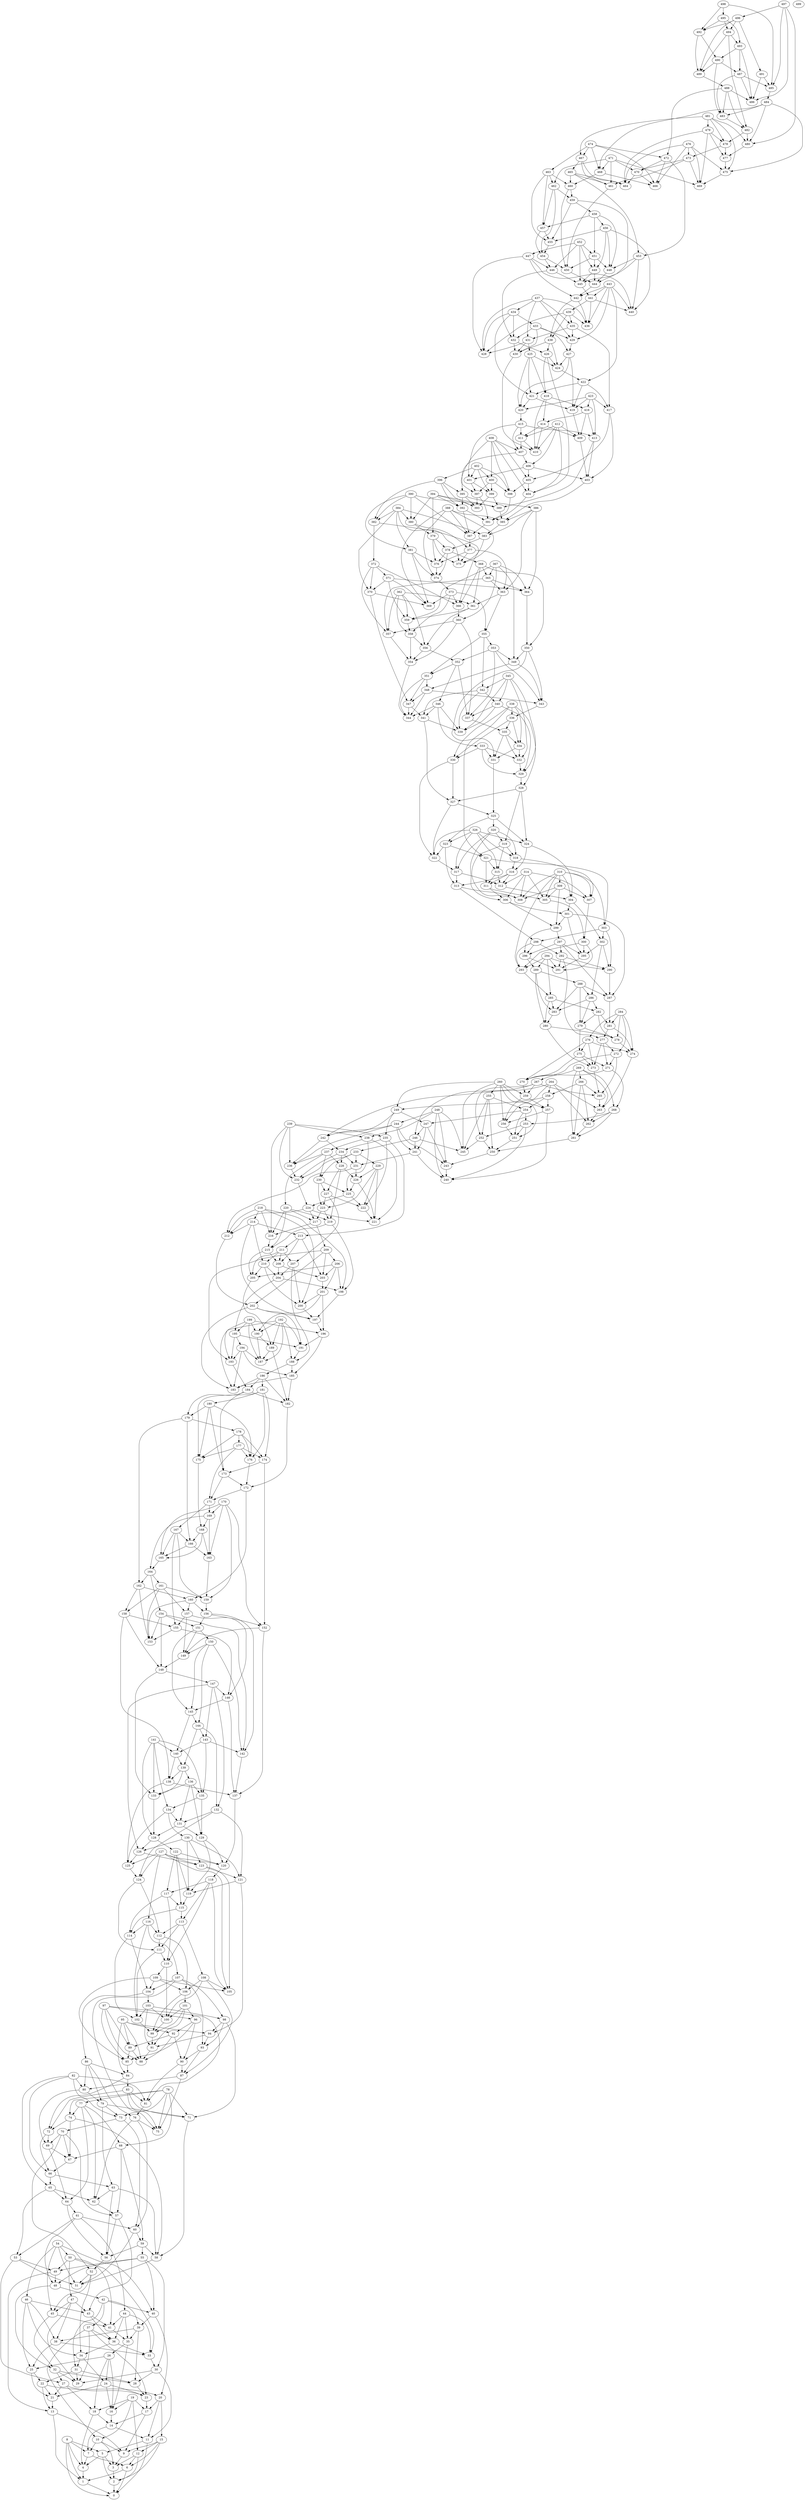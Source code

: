 digraph my_graph {
0;
1;
2;
3;
4;
5;
6;
7;
8;
9;
10;
11;
12;
13;
14;
15;
16;
17;
18;
19;
20;
21;
22;
23;
24;
25;
26;
27;
28;
29;
30;
31;
32;
33;
34;
35;
36;
37;
38;
39;
40;
41;
42;
43;
44;
45;
46;
47;
48;
49;
50;
51;
52;
53;
54;
55;
56;
57;
58;
59;
60;
61;
62;
63;
64;
65;
66;
67;
68;
69;
70;
71;
72;
73;
74;
75;
76;
77;
78;
79;
80;
81;
82;
83;
84;
85;
86;
87;
88;
89;
90;
91;
92;
93;
94;
95;
96;
97;
98;
99;
100;
101;
102;
103;
104;
105;
106;
107;
108;
109;
110;
111;
112;
113;
114;
115;
116;
117;
118;
119;
120;
121;
122;
123;
124;
125;
126;
127;
128;
129;
130;
131;
132;
133;
134;
135;
136;
137;
138;
139;
140;
141;
142;
143;
144;
145;
146;
147;
148;
149;
150;
151;
152;
153;
154;
155;
156;
157;
158;
159;
160;
161;
162;
163;
164;
165;
166;
167;
168;
169;
170;
171;
172;
173;
174;
175;
176;
177;
178;
179;
180;
181;
182;
183;
184;
185;
186;
187;
188;
189;
190;
191;
192;
193;
194;
195;
196;
197;
198;
199;
200;
201;
202;
203;
204;
205;
206;
207;
208;
209;
210;
211;
212;
213;
214;
215;
216;
217;
218;
219;
220;
221;
222;
223;
224;
225;
226;
227;
228;
229;
230;
231;
232;
233;
234;
235;
236;
237;
238;
239;
240;
241;
242;
243;
244;
245;
246;
247;
248;
249;
250;
251;
252;
253;
254;
255;
256;
257;
258;
259;
260;
261;
262;
263;
264;
265;
266;
267;
268;
269;
270;
271;
272;
273;
274;
275;
276;
277;
278;
279;
280;
281;
282;
283;
284;
285;
286;
287;
288;
289;
290;
291;
292;
293;
294;
295;
296;
297;
298;
299;
300;
301;
302;
303;
304;
305;
306;
307;
308;
309;
310;
311;
312;
313;
314;
315;
316;
317;
318;
319;
320;
321;
322;
323;
324;
325;
326;
327;
328;
329;
330;
331;
332;
333;
334;
335;
336;
337;
338;
339;
340;
341;
342;
343;
344;
345;
346;
347;
348;
349;
350;
351;
352;
353;
354;
355;
356;
357;
358;
359;
360;
361;
362;
363;
364;
365;
366;
367;
368;
369;
370;
371;
372;
373;
374;
375;
376;
377;
378;
379;
380;
381;
382;
383;
384;
385;
386;
387;
388;
389;
390;
391;
392;
393;
394;
395;
396;
397;
398;
399;
400;
401;
402;
403;
404;
405;
406;
407;
408;
409;
410;
411;
412;
413;
414;
415;
416;
417;
418;
419;
420;
421;
422;
423;
424;
425;
426;
427;
428;
429;
430;
431;
432;
433;
434;
435;
436;
437;
438;
439;
440;
441;
442;
443;
444;
445;
446;
447;
448;
449;
450;
451;
452;
453;
454;
455;
456;
457;
458;
459;
460;
461;
462;
463;
464;
465;
466;
467;
468;
469;
470;
471;
472;
473;
474;
475;
476;
477;
478;
479;
480;
481;
482;
483;
484;
485;
486;
487;
488;
489;
490;
491;
492;
493;
494;
495;
496;
497;
498;
499;
1->0
2->0
3->2
4->1
5->4
5->3
5->2
6->0
6->1
7->4
7->6
8->0
8->7
8->1
8->4
8->5
9->3
10->7
10->9
10->3
11->5
11->0
12->6
12->2
12->3
13->1
13->9
14->11
14->7
15->6
15->12
15->2
15->9
16->14
17->14
17->9
18->14
18->4
19->18
19->12
19->17
19->16
19->10
20->17
20->11
20->15
21->13
22->21
22->20
22->13
23->17
24->16
24->23
24->21
25->21
25->22
26->16
26->18
26->24
26->25
27->18
27->21
27->23
28->23
30->29
30->28
30->11
31->22
31->29
31->28
32->28
32->29
32->27
33->30
34->31
34->24
35->26
35->16
36->34
36->33
37->23
37->29
37->10
37->36
38->33
38->25
39->28
39->35
39->38
40->20
40->39
41->35
42->40
42->39
42->31
42->37
43->41
43->36
44->33
44->36
44->41
44->35
45->32
45->41
46->38
46->43
46->34
46->25
47->38
47->43
47->29
47->45
48->32
48->42
49->48
49->13
50->33
50->47
50->49
50->41
52->34
52->51
52->45
53->49
53->51
53->27
54->51
54->50
54->45
54->46
54->40
55->40
55->48
55->30
55->49
56->52
57->56
57->43
58->51
59->55
59->56
59->58
60->59
60->51
61->53
61->44
61->48
61->60
62->57
63->56
63->58
63->62
64->56
64->61
65->62
65->64
65->53
66->63
66->65
67->66
68->67
68->59
68->57
69->64
69->67
70->69
70->57
70->67
70->52
71->58
72->66
72->69
73->70
73->60
74->72
74->58
74->67
76->75
76->60
76->62
77->62
77->74
77->68
77->64
78->75
78->77
78->71
78->73
78->68
78->74
79->63
79->71
79->73
80->79
80->69
81->76
82->65
82->80
82->66
82->73
82->81
83->72
83->75
83->81
83->71
84->72
84->83
85->84
86->80
86->76
86->84
86->79
87->75
87->80
89->85
89->88
90->87
90->81
91->88
92->89
92->88
92->90
93->87
93->90
94->93
94->91
95->92
95->94
95->89
95->88
95->84
96->85
96->90
96->92
97->81
97->96
97->89
97->85
97->88
98->71
98->94
98->93
99->91
100->99
101->99
101->100
101->91
101->96
102->99
103->98
103->91
103->100
103->102
104->103
104->86
106->99
106->101
107->104
107->75
107->93
107->98
108->100
108->106
108->87
108->105
109->85
109->105
109->106
109->104
110->109
110->100
111->102
111->110
112->111
112->106
113->112
113->108
113->111
114->104
114->102
115->114
115->113
116->112
116->114
116->102
116->107
117->115
117->110
117->114
118->105
118->117
118->113
118->110
119->115
120->118
121->94
121->119
122->119
122->117
122->120
122->115
123->105
123->121
124->111
124->112
125->124
126->125
126->123
127->120
127->105
127->125
127->123
127->124
127->116
128->122
128->126
129->119
129->120
130->119
130->121
130->126
130->123
131->129
131->128
132->121
132->124
132->131
133->128
134->131
134->125
134->130
135->134
135->129
136->133
136->135
136->129
136->131
137->120
138->137
138->125
139->138
139->136
139->133
140->138
140->139
141->134
141->133
141->135
141->140
141->128
142->137
143->142
143->135
143->140
144->143
144->139
144->132
145->140
145->144
146->137
146->145
147->146
147->126
147->132
147->143
148->147
148->133
149->148
150->142
150->145
150->149
150->144
151->145
151->149
151->150
152->149
152->137
154->151
154->148
154->153
154->142
155->146
155->153
156->152
156->151
156->142
157->155
157->146
157->149
158->138
158->148
158->155
159->156
160->153
160->156
160->157
161->153
161->159
161->158
161->157
162->160
162->158
162->153
163->159
164->162
164->154
164->161
165->164
166->165
166->163
167->155
167->166
167->165
167->159
168->166
168->165
168->163
169->164
169->163
169->168
170->169
170->163
170->152
170->159
170->165
171->169
171->167
172->171
172->160
173->171
173->172
174->173
174->152
175->168
176->172
177->176
177->175
177->174
177->171
178->177
178->174
178->176
178->175
179->178
179->166
179->162
180->175
180->179
180->176
180->173
181->174
181->175
181->180
181->176
182->172
184->173
184->182
184->179
185->182
185->183
186->183
186->184
186->181
186->182
188->186
188->185
189->182
189->187
190->189
190->187
191->188
192->187
192->188
192->190
192->191
192->183
192->189
193->184
194->193
194->183
194->185
194->187
195->191
195->193
195->194
196->191
196->185
197->196
198->197
199->187
199->196
199->195
199->193
199->190
200->197
201->200
201->190
201->196
202->191
202->197
202->183
203->201
204->198
204->195
205->189
206->203
206->205
206->198
206->201
207->204
207->200
207->188
208->203
208->204
209->206
209->193
209->203
209->202
210->204
210->200
210->205
211->207
211->208
211->205
211->210
212->202
213->208
213->203
213->211
214->197
214->210
214->213
214->212
215->208
215->205
216->215
217->216
217->209
218->212
218->216
218->214
218->200
218->198
219->215
219->198
220->215
220->217
220->219
220->216
222->221
223->217
223->219
224->221
224->217
224->212
225->224
225->222
226->221
226->225
227->207
227->223
227->222
228->219
228->226
228->227
229->221
229->223
229->222
229->226
230->223
230->227
230->225
231->212
231->226
232->224
233->232
233->230
233->231
233->229
234->231
234->232
234->228
235->234
235->213
235->222
236->232
237->230
237->220
237->236
237->228
238->237
238->221
238->225
239->216
239->238
239->236
239->232
239->235
241->231
241->240
242->234
242->236
243->240
244->241
244->236
244->243
244->242
246->241
246->233
246->245
247->241
247->243
247->246
248->244
248->238
248->245
248->243
248->240
249->235
249->247
249->242
250->243
251->250
252->245
252->250
253->252
253->240
253->251
254->253
254->251
254->247
255->254
255->250
255->252
255->245
256->251
257->240
257->256
258->257
258->249
258->254
259->257
259->256
260->257
260->251
260->256
260->245
260->255
260->249
260->259
261->250
262->261
263->262
264->263
264->242
264->258
264->256
264->262
265->263
266->265
266->258
266->261
266->262
267->265
267->252
267->259
267->246
268->261
268->262
268->253
269->268
269->266
269->261
269->263
269->267
270->259
271->268
271->270
272->265
272->270
272->271
273->265
274->263
275->273
275->270
275->271
276->274
276->270
276->275
276->273
277->271
277->273
277->272
278->274
279->278
279->275
280->273
280->278
281->277
281->274
282->281
282->279
282->278
283->280
284->278
284->274
284->272
284->281
284->276
285->283
285->280
285->282
286->279
286->282
286->283
287->281
288->279
288->286
288->287
288->283
289->283
289->288
289->280
290->287
292->277
292->291
292->290
293->285
294->289
294->285
294->290
294->293
294->291
295->291
296->291
296->289
297->287
297->295
297->292
297->296
298->296
298->293
298->292
299->297
299->296
300->291
300->293
300->295
301->299
301->295
301->287
302->295
302->286
302->290
303->290
303->298
303->302
304->302
304->301
305->300
306->301
306->299
307->300
309->299
309->308
309->307
309->305
310->304
310->293
310->307
310->309
310->303
310->308
310->305
311->306
311->305
312->304
313->298
313->308
314->306
314->308
314->305
314->312
314->307
315->312
315->311
316->312
316->311
316->313
317->313
317->312
318->307
318->316
319->315
319->308
319->318
320->306
320->317
320->319
320->318
321->315
321->311
321->303
322->317
323->313
323->321
323->322
324->316
324->304
325->324
325->320
325->323
326->315
326->322
326->318
326->324
326->323
326->317
327->322
327->325
328->327
328->319
328->324
329->328
330->327
330->322
331->325
332->329
333->331
333->332
333->329
333->330
334->331
334->332
335->332
335->334
335->331
336->335
336->330
336->334
337->335
338->321
338->330
338->328
338->336
338->334
340->337
340->339
340->329
341->339
341->327
342->339
342->341
342->340
343->336
345->329
345->332
345->340
345->339
345->342
346->341
346->344
346->339
346->333
347->344
347->341
348->343
348->344
348->347
349->348
349->343
350->349
350->331
350->343
351->347
351->344
351->348
352->351
352->337
352->346
353->352
353->343
353->349
353->337
354->344
355->351
355->353
355->342
356->354
356->352
357->354
358->356
358->354
359->358
360->357
360->354
360->337
361->359
361->356
362->361
362->357
362->359
362->356
362->358
363->361
363->355
364->350
365->357
365->363
365->364
366->360
367->364
367->359
367->365
367->349
367->360
368->366
368->365
368->361
368->350
370->369
370->347
371->370
371->359
371->364
371->369
372->370
372->371
372->366
372->357
373->358
373->366
373->355
373->369
374->373
376->374
377->376
377->363
377->375
378->368
378->376
378->374
379->375
379->378
379->376
380->377
380->379
381->374
381->369
381->376
382->372
382->366
383->375
383->378
384->381
384->375
384->370
384->383
384->380
384->382
385->383
386->363
386->383
386->364
386->385
387->377
388->369
388->374
388->385
388->387
388->375
389->385
390->380
390->381
390->389
390->382
390->387
391->387
392->391
392->387
394->389
394->379
394->380
394->392
394->393
395->386
395->392
395->393
396->393
396->395
396->392
396->382
397->391
397->393
398->391
399->393
399->389
400->398
400->399
400->397
401->397
401->399
402->400
402->401
402->398
402->396
402->399
403->385
404->391
405->398
405->404
406->403
406->401
406->405
407->395
407->406
408->398
408->404
408->405
408->407
408->400
408->397
409->403
411->407
411->410
412->404
412->406
412->409
412->411
412->410
413->403
413->389
414->411
414->409
414->410
415->413
415->411
415->401
415->407
416->414
416->409
416->413
417->405
417->403
418->416
418->414
418->410
419->409
420->415
421->419
421->420
422->417
422->419
422->421
423->419
423->416
423->413
423->420
423->417
424->422
425->418
425->421
425->420
425->424
426->404
426->418
426->424
427->419
427->424
427->420
429->427
430->410
431->428
431->425
431->430
432->430
432->426
433->430
433->432
433->429
433->427
434->428
434->421
434->432
434->433
435->417
435->429
435->431
437->429
437->431
437->434
437->436
437->435
437->428
438->424
438->426
438->430
439->435
439->436
439->428
439->438
441->436
441->440
441->439
442->438
442->436
443->442
443->436
443->440
443->441
443->429
443->422
444->442
445->441
446->432
446->445
447->446
447->428
447->440
447->442
448->444
449->445
449->444
450->444
451->449
451->448
451->450
452->445
452->446
452->449
452->447
452->451
453->440
453->448
453->445
454->450
454->446
455->454
456->440
456->448
456->449
456->455
457->455
457->454
458->451
458->457
458->448
458->456
459->455
459->458
459->444
460->459
460->450
461->450
462->457
462->459
462->454
463->455
463->457
463->462
463->460
465->461
465->460
465->464
465->453
467->461
467->464
467->465
468->466
468->460
470->464
470->466
471->462
471->468
471->461
471->469
471->470
472->470
472->453
472->466
473->461
473->469
473->470
474->468
474->466
474->463
474->472
474->467
475->469
476->473
476->464
476->466
476->475
476->469
477->475
478->473
478->477
479->477
479->469
479->478
479->464
480->477
481->478
481->480
481->467
481->475
481->479
482->478
482->480
483->482
484->480
484->468
484->475
484->483
485->484
487->486
487->483
487->485
488->483
488->482
488->486
488->472
489->488
490->487
490->489
490->483
491->486
491->485
492->489
492->490
493->490
493->487
493->486
494->482
494->493
494->489
495->492
495->493
495->494
496->489
496->491
496->494
496->492
497->485
497->480
497->496
497->486
498->492
498->495
498->485
}